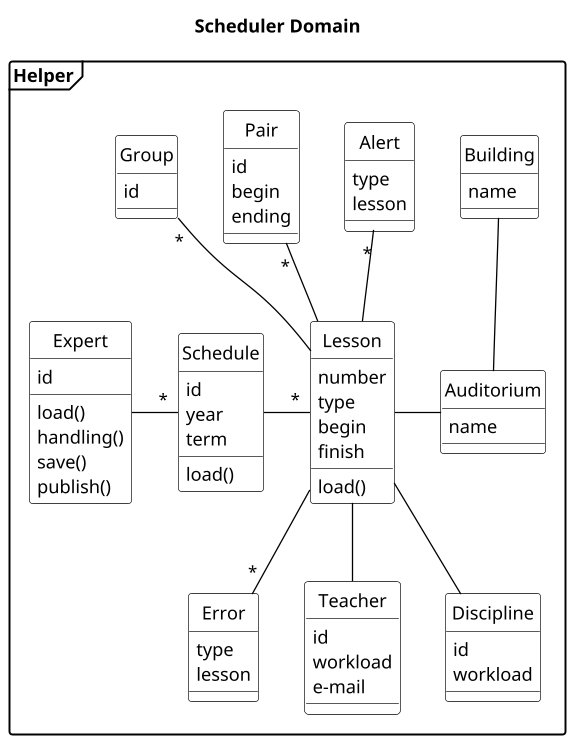 PlantUML
@startuml
title Scheduler Domain
skinparam class {
BackgroundColor White
ArrowColor Black
BorderColor Black
}
skinparam object {
BackgroundColor White
ArrowColor Black
BorderColor Black
}
hide circle
'hide members
scale 1.3
skinparam DefaultTextAlignment left
skinparam shadowing false
'skinparam monochrome true
skinparam packageStyle frame

package Helper {
class Error{
type
lesson
}
class Alert{
type
lesson
}

class Expert{
id
load()
handling()
save()
publish()
}
class Schedule{
id
year
term
load()
}
class Lesson{
number
type
'face-to-face
begin
finish
'week
'day
load()
}
class Teacher{
id
workload
e-mail
}
class Discipline{
id
workload
}
class Pair {
id
begin
ending
}
'class Student{
'id
'e-mail
'}
class Group{
id
}
class Building {
name
}
class Auditorium {
name
}
'class Transfer {
'route
'time
'}
Expert -"*" Schedule
Alert "*"-- Lesson
Lesson --Teacher
Group "*"-- Lesson
Schedule -"*" Lesson
Lesson --"*" Error
Lesson -- Discipline
Pair "*"-- Lesson
Building -- Auditorium
Lesson - Auditorium
'Building "2"-"1" Transfer
'Group -"*" Student
'Lesson --Transfer
@enduml

Смысл терминов:
Alert - Предупреждение
Error – Ошибка
Schedule - Расписание
   term - семестр
Lesson – Занятие
   face-to -face - очное
Pair -  Пара
Group - Группа
Student - Студент
Building  - Корпус
Auditorium - Аудитория
Transfer  - Трансфер
Route – маршрут
Discipline - Дисциплина
Teacher - Преподаватель
Expert - Эксперт
    handling - обработка






